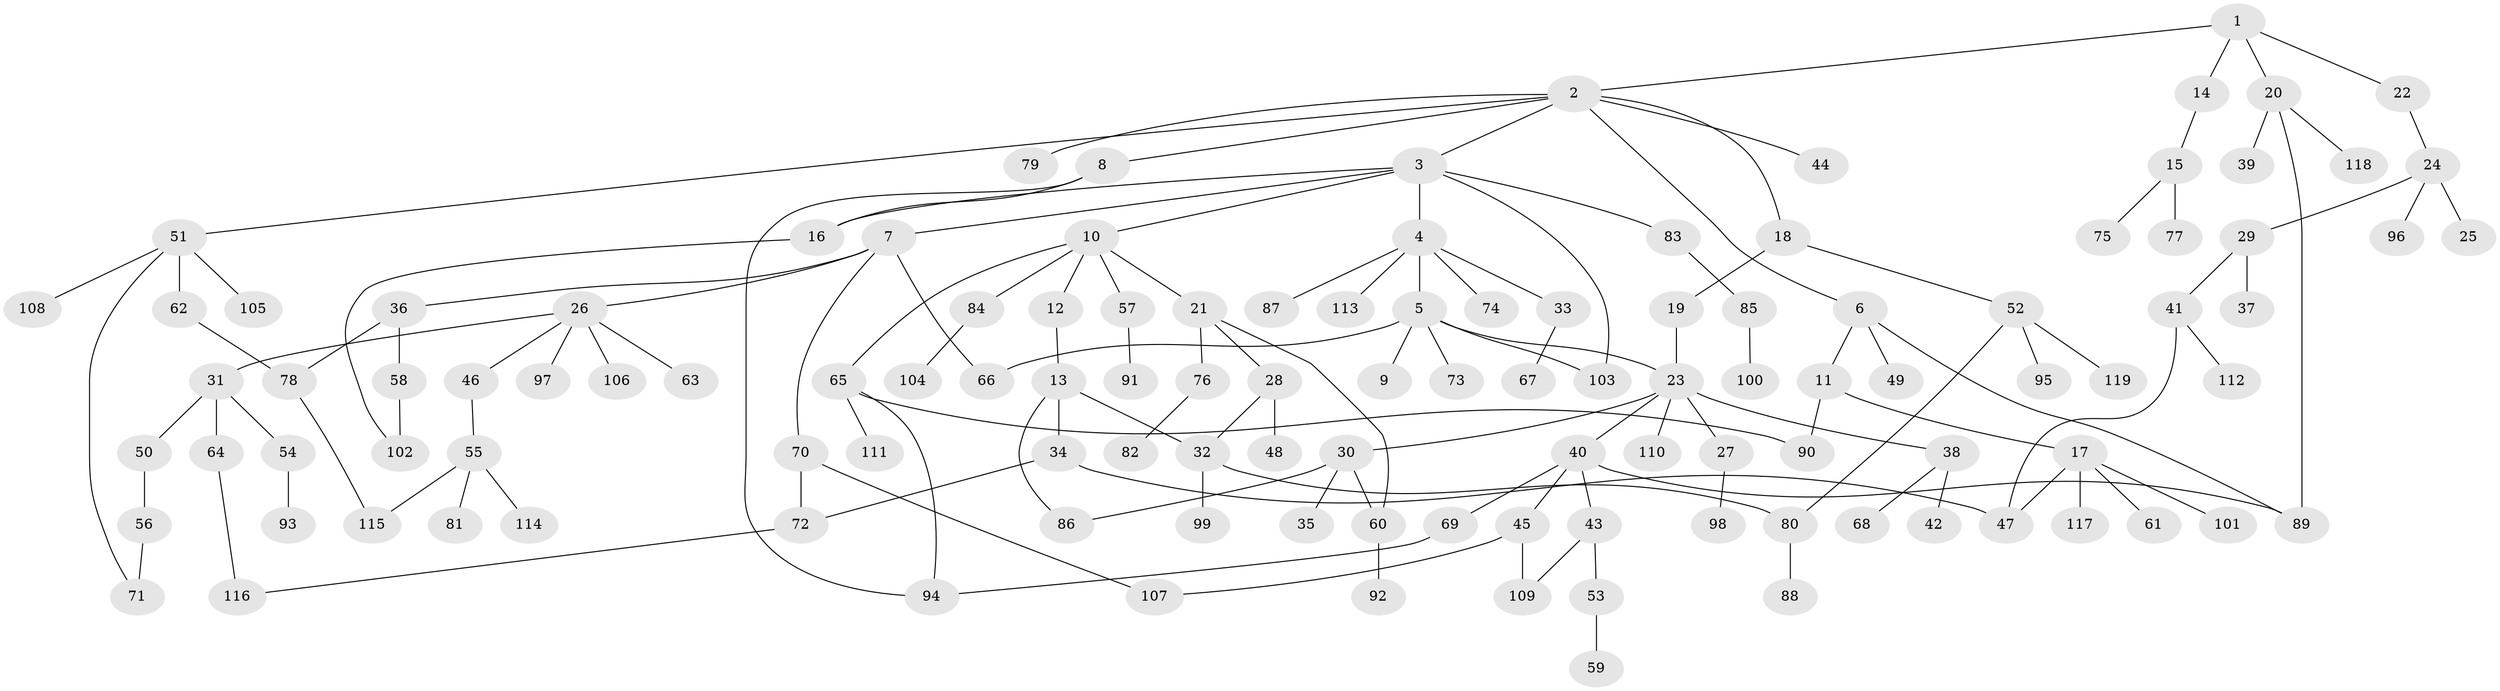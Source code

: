 // Generated by graph-tools (version 1.1) at 2025/13/03/09/25 04:13:16]
// undirected, 119 vertices, 141 edges
graph export_dot {
graph [start="1"]
  node [color=gray90,style=filled];
  1;
  2;
  3;
  4;
  5;
  6;
  7;
  8;
  9;
  10;
  11;
  12;
  13;
  14;
  15;
  16;
  17;
  18;
  19;
  20;
  21;
  22;
  23;
  24;
  25;
  26;
  27;
  28;
  29;
  30;
  31;
  32;
  33;
  34;
  35;
  36;
  37;
  38;
  39;
  40;
  41;
  42;
  43;
  44;
  45;
  46;
  47;
  48;
  49;
  50;
  51;
  52;
  53;
  54;
  55;
  56;
  57;
  58;
  59;
  60;
  61;
  62;
  63;
  64;
  65;
  66;
  67;
  68;
  69;
  70;
  71;
  72;
  73;
  74;
  75;
  76;
  77;
  78;
  79;
  80;
  81;
  82;
  83;
  84;
  85;
  86;
  87;
  88;
  89;
  90;
  91;
  92;
  93;
  94;
  95;
  96;
  97;
  98;
  99;
  100;
  101;
  102;
  103;
  104;
  105;
  106;
  107;
  108;
  109;
  110;
  111;
  112;
  113;
  114;
  115;
  116;
  117;
  118;
  119;
  1 -- 2;
  1 -- 14;
  1 -- 20;
  1 -- 22;
  2 -- 3;
  2 -- 6;
  2 -- 8;
  2 -- 18;
  2 -- 44;
  2 -- 51;
  2 -- 79;
  3 -- 4;
  3 -- 7;
  3 -- 10;
  3 -- 83;
  3 -- 16;
  3 -- 103;
  4 -- 5;
  4 -- 33;
  4 -- 74;
  4 -- 87;
  4 -- 113;
  5 -- 9;
  5 -- 73;
  5 -- 103;
  5 -- 23;
  5 -- 66;
  6 -- 11;
  6 -- 49;
  6 -- 89;
  7 -- 26;
  7 -- 36;
  7 -- 66;
  7 -- 70;
  8 -- 16;
  8 -- 94;
  10 -- 12;
  10 -- 21;
  10 -- 57;
  10 -- 65;
  10 -- 84;
  11 -- 17;
  11 -- 90;
  12 -- 13;
  13 -- 32;
  13 -- 34;
  13 -- 86;
  14 -- 15;
  15 -- 75;
  15 -- 77;
  16 -- 102;
  17 -- 61;
  17 -- 101;
  17 -- 117;
  17 -- 47;
  18 -- 19;
  18 -- 52;
  19 -- 23;
  20 -- 39;
  20 -- 118;
  20 -- 89;
  21 -- 28;
  21 -- 60;
  21 -- 76;
  22 -- 24;
  23 -- 27;
  23 -- 30;
  23 -- 38;
  23 -- 40;
  23 -- 110;
  24 -- 25;
  24 -- 29;
  24 -- 96;
  26 -- 31;
  26 -- 46;
  26 -- 63;
  26 -- 97;
  26 -- 106;
  27 -- 98;
  28 -- 48;
  28 -- 32;
  29 -- 37;
  29 -- 41;
  30 -- 35;
  30 -- 86;
  30 -- 60;
  31 -- 50;
  31 -- 54;
  31 -- 64;
  32 -- 80;
  32 -- 99;
  33 -- 67;
  34 -- 72;
  34 -- 47;
  36 -- 58;
  36 -- 78;
  38 -- 42;
  38 -- 68;
  40 -- 43;
  40 -- 45;
  40 -- 69;
  40 -- 89;
  41 -- 47;
  41 -- 112;
  43 -- 53;
  43 -- 109;
  45 -- 107;
  45 -- 109;
  46 -- 55;
  50 -- 56;
  51 -- 62;
  51 -- 71;
  51 -- 105;
  51 -- 108;
  52 -- 95;
  52 -- 119;
  52 -- 80;
  53 -- 59;
  54 -- 93;
  55 -- 81;
  55 -- 114;
  55 -- 115;
  56 -- 71;
  57 -- 91;
  58 -- 102;
  60 -- 92;
  62 -- 78;
  64 -- 116;
  65 -- 94;
  65 -- 111;
  65 -- 90;
  69 -- 94;
  70 -- 107;
  70 -- 72;
  72 -- 116;
  76 -- 82;
  78 -- 115;
  80 -- 88;
  83 -- 85;
  84 -- 104;
  85 -- 100;
}
